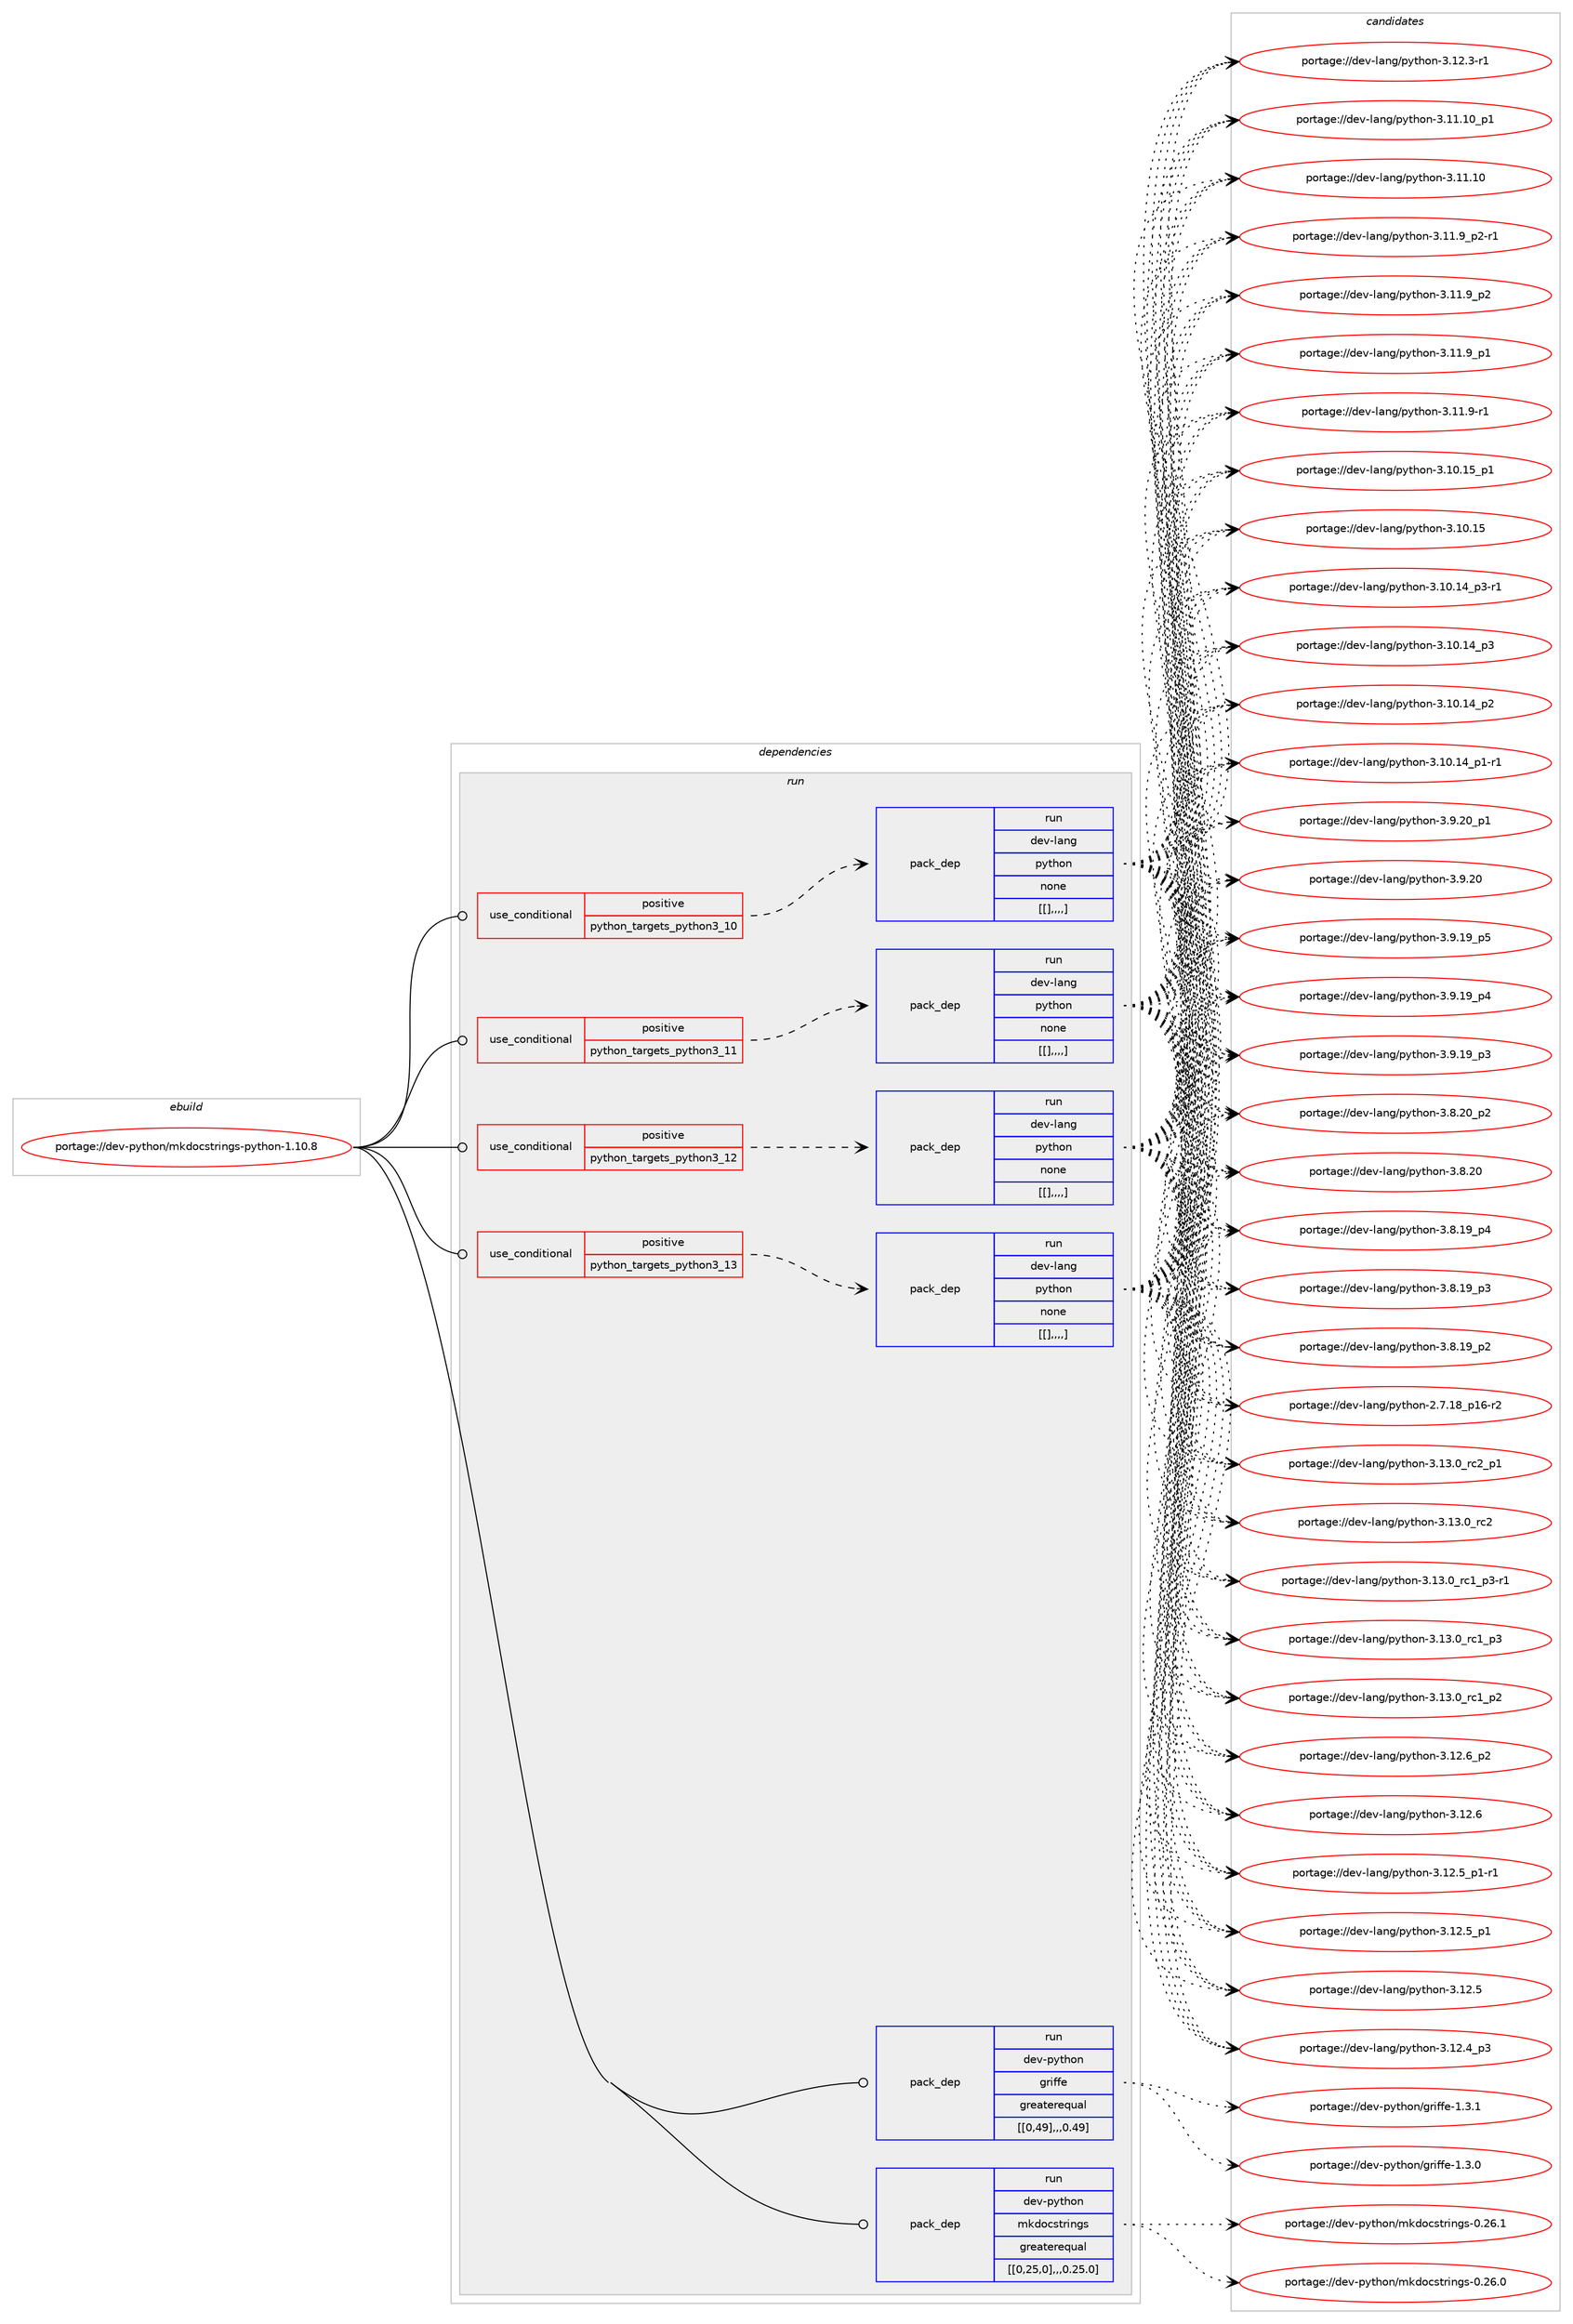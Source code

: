 digraph prolog {

# *************
# Graph options
# *************

newrank=true;
concentrate=true;
compound=true;
graph [rankdir=LR,fontname=Helvetica,fontsize=10,ranksep=1.5];#, ranksep=2.5, nodesep=0.2];
edge  [arrowhead=vee];
node  [fontname=Helvetica,fontsize=10];

# **********
# The ebuild
# **********

subgraph cluster_leftcol {
color=gray;
label=<<i>ebuild</i>>;
id [label="portage://dev-python/mkdocstrings-python-1.10.8", color=red, width=4, href="../dev-python/mkdocstrings-python-1.10.8.svg"];
}

# ****************
# The dependencies
# ****************

subgraph cluster_midcol {
color=gray;
label=<<i>dependencies</i>>;
subgraph cluster_compile {
fillcolor="#eeeeee";
style=filled;
label=<<i>compile</i>>;
}
subgraph cluster_compileandrun {
fillcolor="#eeeeee";
style=filled;
label=<<i>compile and run</i>>;
}
subgraph cluster_run {
fillcolor="#eeeeee";
style=filled;
label=<<i>run</i>>;
subgraph cond36197 {
dependency153675 [label=<<TABLE BORDER="0" CELLBORDER="1" CELLSPACING="0" CELLPADDING="4"><TR><TD ROWSPAN="3" CELLPADDING="10">use_conditional</TD></TR><TR><TD>positive</TD></TR><TR><TD>python_targets_python3_10</TD></TR></TABLE>>, shape=none, color=red];
subgraph pack116264 {
dependency153676 [label=<<TABLE BORDER="0" CELLBORDER="1" CELLSPACING="0" CELLPADDING="4" WIDTH="220"><TR><TD ROWSPAN="6" CELLPADDING="30">pack_dep</TD></TR><TR><TD WIDTH="110">run</TD></TR><TR><TD>dev-lang</TD></TR><TR><TD>python</TD></TR><TR><TD>none</TD></TR><TR><TD>[[],,,,]</TD></TR></TABLE>>, shape=none, color=blue];
}
dependency153675:e -> dependency153676:w [weight=20,style="dashed",arrowhead="vee"];
}
id:e -> dependency153675:w [weight=20,style="solid",arrowhead="odot"];
subgraph cond36198 {
dependency153677 [label=<<TABLE BORDER="0" CELLBORDER="1" CELLSPACING="0" CELLPADDING="4"><TR><TD ROWSPAN="3" CELLPADDING="10">use_conditional</TD></TR><TR><TD>positive</TD></TR><TR><TD>python_targets_python3_11</TD></TR></TABLE>>, shape=none, color=red];
subgraph pack116265 {
dependency153678 [label=<<TABLE BORDER="0" CELLBORDER="1" CELLSPACING="0" CELLPADDING="4" WIDTH="220"><TR><TD ROWSPAN="6" CELLPADDING="30">pack_dep</TD></TR><TR><TD WIDTH="110">run</TD></TR><TR><TD>dev-lang</TD></TR><TR><TD>python</TD></TR><TR><TD>none</TD></TR><TR><TD>[[],,,,]</TD></TR></TABLE>>, shape=none, color=blue];
}
dependency153677:e -> dependency153678:w [weight=20,style="dashed",arrowhead="vee"];
}
id:e -> dependency153677:w [weight=20,style="solid",arrowhead="odot"];
subgraph cond36199 {
dependency153679 [label=<<TABLE BORDER="0" CELLBORDER="1" CELLSPACING="0" CELLPADDING="4"><TR><TD ROWSPAN="3" CELLPADDING="10">use_conditional</TD></TR><TR><TD>positive</TD></TR><TR><TD>python_targets_python3_12</TD></TR></TABLE>>, shape=none, color=red];
subgraph pack116266 {
dependency153680 [label=<<TABLE BORDER="0" CELLBORDER="1" CELLSPACING="0" CELLPADDING="4" WIDTH="220"><TR><TD ROWSPAN="6" CELLPADDING="30">pack_dep</TD></TR><TR><TD WIDTH="110">run</TD></TR><TR><TD>dev-lang</TD></TR><TR><TD>python</TD></TR><TR><TD>none</TD></TR><TR><TD>[[],,,,]</TD></TR></TABLE>>, shape=none, color=blue];
}
dependency153679:e -> dependency153680:w [weight=20,style="dashed",arrowhead="vee"];
}
id:e -> dependency153679:w [weight=20,style="solid",arrowhead="odot"];
subgraph cond36200 {
dependency153681 [label=<<TABLE BORDER="0" CELLBORDER="1" CELLSPACING="0" CELLPADDING="4"><TR><TD ROWSPAN="3" CELLPADDING="10">use_conditional</TD></TR><TR><TD>positive</TD></TR><TR><TD>python_targets_python3_13</TD></TR></TABLE>>, shape=none, color=red];
subgraph pack116267 {
dependency153682 [label=<<TABLE BORDER="0" CELLBORDER="1" CELLSPACING="0" CELLPADDING="4" WIDTH="220"><TR><TD ROWSPAN="6" CELLPADDING="30">pack_dep</TD></TR><TR><TD WIDTH="110">run</TD></TR><TR><TD>dev-lang</TD></TR><TR><TD>python</TD></TR><TR><TD>none</TD></TR><TR><TD>[[],,,,]</TD></TR></TABLE>>, shape=none, color=blue];
}
dependency153681:e -> dependency153682:w [weight=20,style="dashed",arrowhead="vee"];
}
id:e -> dependency153681:w [weight=20,style="solid",arrowhead="odot"];
subgraph pack116268 {
dependency153683 [label=<<TABLE BORDER="0" CELLBORDER="1" CELLSPACING="0" CELLPADDING="4" WIDTH="220"><TR><TD ROWSPAN="6" CELLPADDING="30">pack_dep</TD></TR><TR><TD WIDTH="110">run</TD></TR><TR><TD>dev-python</TD></TR><TR><TD>griffe</TD></TR><TR><TD>greaterequal</TD></TR><TR><TD>[[0,49],,,0.49]</TD></TR></TABLE>>, shape=none, color=blue];
}
id:e -> dependency153683:w [weight=20,style="solid",arrowhead="odot"];
subgraph pack116269 {
dependency153684 [label=<<TABLE BORDER="0" CELLBORDER="1" CELLSPACING="0" CELLPADDING="4" WIDTH="220"><TR><TD ROWSPAN="6" CELLPADDING="30">pack_dep</TD></TR><TR><TD WIDTH="110">run</TD></TR><TR><TD>dev-python</TD></TR><TR><TD>mkdocstrings</TD></TR><TR><TD>greaterequal</TD></TR><TR><TD>[[0,25,0],,,0.25.0]</TD></TR></TABLE>>, shape=none, color=blue];
}
id:e -> dependency153684:w [weight=20,style="solid",arrowhead="odot"];
}
}

# **************
# The candidates
# **************

subgraph cluster_choices {
rank=same;
color=gray;
label=<<i>candidates</i>>;

subgraph choice116264 {
color=black;
nodesep=1;
choice100101118451089711010347112121116104111110455146495146489511499509511249 [label="portage://dev-lang/python-3.13.0_rc2_p1", color=red, width=4,href="../dev-lang/python-3.13.0_rc2_p1.svg"];
choice10010111845108971101034711212111610411111045514649514648951149950 [label="portage://dev-lang/python-3.13.0_rc2", color=red, width=4,href="../dev-lang/python-3.13.0_rc2.svg"];
choice1001011184510897110103471121211161041111104551464951464895114994995112514511449 [label="portage://dev-lang/python-3.13.0_rc1_p3-r1", color=red, width=4,href="../dev-lang/python-3.13.0_rc1_p3-r1.svg"];
choice100101118451089711010347112121116104111110455146495146489511499499511251 [label="portage://dev-lang/python-3.13.0_rc1_p3", color=red, width=4,href="../dev-lang/python-3.13.0_rc1_p3.svg"];
choice100101118451089711010347112121116104111110455146495146489511499499511250 [label="portage://dev-lang/python-3.13.0_rc1_p2", color=red, width=4,href="../dev-lang/python-3.13.0_rc1_p2.svg"];
choice100101118451089711010347112121116104111110455146495046549511250 [label="portage://dev-lang/python-3.12.6_p2", color=red, width=4,href="../dev-lang/python-3.12.6_p2.svg"];
choice10010111845108971101034711212111610411111045514649504654 [label="portage://dev-lang/python-3.12.6", color=red, width=4,href="../dev-lang/python-3.12.6.svg"];
choice1001011184510897110103471121211161041111104551464950465395112494511449 [label="portage://dev-lang/python-3.12.5_p1-r1", color=red, width=4,href="../dev-lang/python-3.12.5_p1-r1.svg"];
choice100101118451089711010347112121116104111110455146495046539511249 [label="portage://dev-lang/python-3.12.5_p1", color=red, width=4,href="../dev-lang/python-3.12.5_p1.svg"];
choice10010111845108971101034711212111610411111045514649504653 [label="portage://dev-lang/python-3.12.5", color=red, width=4,href="../dev-lang/python-3.12.5.svg"];
choice100101118451089711010347112121116104111110455146495046529511251 [label="portage://dev-lang/python-3.12.4_p3", color=red, width=4,href="../dev-lang/python-3.12.4_p3.svg"];
choice100101118451089711010347112121116104111110455146495046514511449 [label="portage://dev-lang/python-3.12.3-r1", color=red, width=4,href="../dev-lang/python-3.12.3-r1.svg"];
choice10010111845108971101034711212111610411111045514649494649489511249 [label="portage://dev-lang/python-3.11.10_p1", color=red, width=4,href="../dev-lang/python-3.11.10_p1.svg"];
choice1001011184510897110103471121211161041111104551464949464948 [label="portage://dev-lang/python-3.11.10", color=red, width=4,href="../dev-lang/python-3.11.10.svg"];
choice1001011184510897110103471121211161041111104551464949465795112504511449 [label="portage://dev-lang/python-3.11.9_p2-r1", color=red, width=4,href="../dev-lang/python-3.11.9_p2-r1.svg"];
choice100101118451089711010347112121116104111110455146494946579511250 [label="portage://dev-lang/python-3.11.9_p2", color=red, width=4,href="../dev-lang/python-3.11.9_p2.svg"];
choice100101118451089711010347112121116104111110455146494946579511249 [label="portage://dev-lang/python-3.11.9_p1", color=red, width=4,href="../dev-lang/python-3.11.9_p1.svg"];
choice100101118451089711010347112121116104111110455146494946574511449 [label="portage://dev-lang/python-3.11.9-r1", color=red, width=4,href="../dev-lang/python-3.11.9-r1.svg"];
choice10010111845108971101034711212111610411111045514649484649539511249 [label="portage://dev-lang/python-3.10.15_p1", color=red, width=4,href="../dev-lang/python-3.10.15_p1.svg"];
choice1001011184510897110103471121211161041111104551464948464953 [label="portage://dev-lang/python-3.10.15", color=red, width=4,href="../dev-lang/python-3.10.15.svg"];
choice100101118451089711010347112121116104111110455146494846495295112514511449 [label="portage://dev-lang/python-3.10.14_p3-r1", color=red, width=4,href="../dev-lang/python-3.10.14_p3-r1.svg"];
choice10010111845108971101034711212111610411111045514649484649529511251 [label="portage://dev-lang/python-3.10.14_p3", color=red, width=4,href="../dev-lang/python-3.10.14_p3.svg"];
choice10010111845108971101034711212111610411111045514649484649529511250 [label="portage://dev-lang/python-3.10.14_p2", color=red, width=4,href="../dev-lang/python-3.10.14_p2.svg"];
choice100101118451089711010347112121116104111110455146494846495295112494511449 [label="portage://dev-lang/python-3.10.14_p1-r1", color=red, width=4,href="../dev-lang/python-3.10.14_p1-r1.svg"];
choice100101118451089711010347112121116104111110455146574650489511249 [label="portage://dev-lang/python-3.9.20_p1", color=red, width=4,href="../dev-lang/python-3.9.20_p1.svg"];
choice10010111845108971101034711212111610411111045514657465048 [label="portage://dev-lang/python-3.9.20", color=red, width=4,href="../dev-lang/python-3.9.20.svg"];
choice100101118451089711010347112121116104111110455146574649579511253 [label="portage://dev-lang/python-3.9.19_p5", color=red, width=4,href="../dev-lang/python-3.9.19_p5.svg"];
choice100101118451089711010347112121116104111110455146574649579511252 [label="portage://dev-lang/python-3.9.19_p4", color=red, width=4,href="../dev-lang/python-3.9.19_p4.svg"];
choice100101118451089711010347112121116104111110455146574649579511251 [label="portage://dev-lang/python-3.9.19_p3", color=red, width=4,href="../dev-lang/python-3.9.19_p3.svg"];
choice100101118451089711010347112121116104111110455146564650489511250 [label="portage://dev-lang/python-3.8.20_p2", color=red, width=4,href="../dev-lang/python-3.8.20_p2.svg"];
choice10010111845108971101034711212111610411111045514656465048 [label="portage://dev-lang/python-3.8.20", color=red, width=4,href="../dev-lang/python-3.8.20.svg"];
choice100101118451089711010347112121116104111110455146564649579511252 [label="portage://dev-lang/python-3.8.19_p4", color=red, width=4,href="../dev-lang/python-3.8.19_p4.svg"];
choice100101118451089711010347112121116104111110455146564649579511251 [label="portage://dev-lang/python-3.8.19_p3", color=red, width=4,href="../dev-lang/python-3.8.19_p3.svg"];
choice100101118451089711010347112121116104111110455146564649579511250 [label="portage://dev-lang/python-3.8.19_p2", color=red, width=4,href="../dev-lang/python-3.8.19_p2.svg"];
choice100101118451089711010347112121116104111110455046554649569511249544511450 [label="portage://dev-lang/python-2.7.18_p16-r2", color=red, width=4,href="../dev-lang/python-2.7.18_p16-r2.svg"];
dependency153676:e -> choice100101118451089711010347112121116104111110455146495146489511499509511249:w [style=dotted,weight="100"];
dependency153676:e -> choice10010111845108971101034711212111610411111045514649514648951149950:w [style=dotted,weight="100"];
dependency153676:e -> choice1001011184510897110103471121211161041111104551464951464895114994995112514511449:w [style=dotted,weight="100"];
dependency153676:e -> choice100101118451089711010347112121116104111110455146495146489511499499511251:w [style=dotted,weight="100"];
dependency153676:e -> choice100101118451089711010347112121116104111110455146495146489511499499511250:w [style=dotted,weight="100"];
dependency153676:e -> choice100101118451089711010347112121116104111110455146495046549511250:w [style=dotted,weight="100"];
dependency153676:e -> choice10010111845108971101034711212111610411111045514649504654:w [style=dotted,weight="100"];
dependency153676:e -> choice1001011184510897110103471121211161041111104551464950465395112494511449:w [style=dotted,weight="100"];
dependency153676:e -> choice100101118451089711010347112121116104111110455146495046539511249:w [style=dotted,weight="100"];
dependency153676:e -> choice10010111845108971101034711212111610411111045514649504653:w [style=dotted,weight="100"];
dependency153676:e -> choice100101118451089711010347112121116104111110455146495046529511251:w [style=dotted,weight="100"];
dependency153676:e -> choice100101118451089711010347112121116104111110455146495046514511449:w [style=dotted,weight="100"];
dependency153676:e -> choice10010111845108971101034711212111610411111045514649494649489511249:w [style=dotted,weight="100"];
dependency153676:e -> choice1001011184510897110103471121211161041111104551464949464948:w [style=dotted,weight="100"];
dependency153676:e -> choice1001011184510897110103471121211161041111104551464949465795112504511449:w [style=dotted,weight="100"];
dependency153676:e -> choice100101118451089711010347112121116104111110455146494946579511250:w [style=dotted,weight="100"];
dependency153676:e -> choice100101118451089711010347112121116104111110455146494946579511249:w [style=dotted,weight="100"];
dependency153676:e -> choice100101118451089711010347112121116104111110455146494946574511449:w [style=dotted,weight="100"];
dependency153676:e -> choice10010111845108971101034711212111610411111045514649484649539511249:w [style=dotted,weight="100"];
dependency153676:e -> choice1001011184510897110103471121211161041111104551464948464953:w [style=dotted,weight="100"];
dependency153676:e -> choice100101118451089711010347112121116104111110455146494846495295112514511449:w [style=dotted,weight="100"];
dependency153676:e -> choice10010111845108971101034711212111610411111045514649484649529511251:w [style=dotted,weight="100"];
dependency153676:e -> choice10010111845108971101034711212111610411111045514649484649529511250:w [style=dotted,weight="100"];
dependency153676:e -> choice100101118451089711010347112121116104111110455146494846495295112494511449:w [style=dotted,weight="100"];
dependency153676:e -> choice100101118451089711010347112121116104111110455146574650489511249:w [style=dotted,weight="100"];
dependency153676:e -> choice10010111845108971101034711212111610411111045514657465048:w [style=dotted,weight="100"];
dependency153676:e -> choice100101118451089711010347112121116104111110455146574649579511253:w [style=dotted,weight="100"];
dependency153676:e -> choice100101118451089711010347112121116104111110455146574649579511252:w [style=dotted,weight="100"];
dependency153676:e -> choice100101118451089711010347112121116104111110455146574649579511251:w [style=dotted,weight="100"];
dependency153676:e -> choice100101118451089711010347112121116104111110455146564650489511250:w [style=dotted,weight="100"];
dependency153676:e -> choice10010111845108971101034711212111610411111045514656465048:w [style=dotted,weight="100"];
dependency153676:e -> choice100101118451089711010347112121116104111110455146564649579511252:w [style=dotted,weight="100"];
dependency153676:e -> choice100101118451089711010347112121116104111110455146564649579511251:w [style=dotted,weight="100"];
dependency153676:e -> choice100101118451089711010347112121116104111110455146564649579511250:w [style=dotted,weight="100"];
dependency153676:e -> choice100101118451089711010347112121116104111110455046554649569511249544511450:w [style=dotted,weight="100"];
}
subgraph choice116265 {
color=black;
nodesep=1;
choice100101118451089711010347112121116104111110455146495146489511499509511249 [label="portage://dev-lang/python-3.13.0_rc2_p1", color=red, width=4,href="../dev-lang/python-3.13.0_rc2_p1.svg"];
choice10010111845108971101034711212111610411111045514649514648951149950 [label="portage://dev-lang/python-3.13.0_rc2", color=red, width=4,href="../dev-lang/python-3.13.0_rc2.svg"];
choice1001011184510897110103471121211161041111104551464951464895114994995112514511449 [label="portage://dev-lang/python-3.13.0_rc1_p3-r1", color=red, width=4,href="../dev-lang/python-3.13.0_rc1_p3-r1.svg"];
choice100101118451089711010347112121116104111110455146495146489511499499511251 [label="portage://dev-lang/python-3.13.0_rc1_p3", color=red, width=4,href="../dev-lang/python-3.13.0_rc1_p3.svg"];
choice100101118451089711010347112121116104111110455146495146489511499499511250 [label="portage://dev-lang/python-3.13.0_rc1_p2", color=red, width=4,href="../dev-lang/python-3.13.0_rc1_p2.svg"];
choice100101118451089711010347112121116104111110455146495046549511250 [label="portage://dev-lang/python-3.12.6_p2", color=red, width=4,href="../dev-lang/python-3.12.6_p2.svg"];
choice10010111845108971101034711212111610411111045514649504654 [label="portage://dev-lang/python-3.12.6", color=red, width=4,href="../dev-lang/python-3.12.6.svg"];
choice1001011184510897110103471121211161041111104551464950465395112494511449 [label="portage://dev-lang/python-3.12.5_p1-r1", color=red, width=4,href="../dev-lang/python-3.12.5_p1-r1.svg"];
choice100101118451089711010347112121116104111110455146495046539511249 [label="portage://dev-lang/python-3.12.5_p1", color=red, width=4,href="../dev-lang/python-3.12.5_p1.svg"];
choice10010111845108971101034711212111610411111045514649504653 [label="portage://dev-lang/python-3.12.5", color=red, width=4,href="../dev-lang/python-3.12.5.svg"];
choice100101118451089711010347112121116104111110455146495046529511251 [label="portage://dev-lang/python-3.12.4_p3", color=red, width=4,href="../dev-lang/python-3.12.4_p3.svg"];
choice100101118451089711010347112121116104111110455146495046514511449 [label="portage://dev-lang/python-3.12.3-r1", color=red, width=4,href="../dev-lang/python-3.12.3-r1.svg"];
choice10010111845108971101034711212111610411111045514649494649489511249 [label="portage://dev-lang/python-3.11.10_p1", color=red, width=4,href="../dev-lang/python-3.11.10_p1.svg"];
choice1001011184510897110103471121211161041111104551464949464948 [label="portage://dev-lang/python-3.11.10", color=red, width=4,href="../dev-lang/python-3.11.10.svg"];
choice1001011184510897110103471121211161041111104551464949465795112504511449 [label="portage://dev-lang/python-3.11.9_p2-r1", color=red, width=4,href="../dev-lang/python-3.11.9_p2-r1.svg"];
choice100101118451089711010347112121116104111110455146494946579511250 [label="portage://dev-lang/python-3.11.9_p2", color=red, width=4,href="../dev-lang/python-3.11.9_p2.svg"];
choice100101118451089711010347112121116104111110455146494946579511249 [label="portage://dev-lang/python-3.11.9_p1", color=red, width=4,href="../dev-lang/python-3.11.9_p1.svg"];
choice100101118451089711010347112121116104111110455146494946574511449 [label="portage://dev-lang/python-3.11.9-r1", color=red, width=4,href="../dev-lang/python-3.11.9-r1.svg"];
choice10010111845108971101034711212111610411111045514649484649539511249 [label="portage://dev-lang/python-3.10.15_p1", color=red, width=4,href="../dev-lang/python-3.10.15_p1.svg"];
choice1001011184510897110103471121211161041111104551464948464953 [label="portage://dev-lang/python-3.10.15", color=red, width=4,href="../dev-lang/python-3.10.15.svg"];
choice100101118451089711010347112121116104111110455146494846495295112514511449 [label="portage://dev-lang/python-3.10.14_p3-r1", color=red, width=4,href="../dev-lang/python-3.10.14_p3-r1.svg"];
choice10010111845108971101034711212111610411111045514649484649529511251 [label="portage://dev-lang/python-3.10.14_p3", color=red, width=4,href="../dev-lang/python-3.10.14_p3.svg"];
choice10010111845108971101034711212111610411111045514649484649529511250 [label="portage://dev-lang/python-3.10.14_p2", color=red, width=4,href="../dev-lang/python-3.10.14_p2.svg"];
choice100101118451089711010347112121116104111110455146494846495295112494511449 [label="portage://dev-lang/python-3.10.14_p1-r1", color=red, width=4,href="../dev-lang/python-3.10.14_p1-r1.svg"];
choice100101118451089711010347112121116104111110455146574650489511249 [label="portage://dev-lang/python-3.9.20_p1", color=red, width=4,href="../dev-lang/python-3.9.20_p1.svg"];
choice10010111845108971101034711212111610411111045514657465048 [label="portage://dev-lang/python-3.9.20", color=red, width=4,href="../dev-lang/python-3.9.20.svg"];
choice100101118451089711010347112121116104111110455146574649579511253 [label="portage://dev-lang/python-3.9.19_p5", color=red, width=4,href="../dev-lang/python-3.9.19_p5.svg"];
choice100101118451089711010347112121116104111110455146574649579511252 [label="portage://dev-lang/python-3.9.19_p4", color=red, width=4,href="../dev-lang/python-3.9.19_p4.svg"];
choice100101118451089711010347112121116104111110455146574649579511251 [label="portage://dev-lang/python-3.9.19_p3", color=red, width=4,href="../dev-lang/python-3.9.19_p3.svg"];
choice100101118451089711010347112121116104111110455146564650489511250 [label="portage://dev-lang/python-3.8.20_p2", color=red, width=4,href="../dev-lang/python-3.8.20_p2.svg"];
choice10010111845108971101034711212111610411111045514656465048 [label="portage://dev-lang/python-3.8.20", color=red, width=4,href="../dev-lang/python-3.8.20.svg"];
choice100101118451089711010347112121116104111110455146564649579511252 [label="portage://dev-lang/python-3.8.19_p4", color=red, width=4,href="../dev-lang/python-3.8.19_p4.svg"];
choice100101118451089711010347112121116104111110455146564649579511251 [label="portage://dev-lang/python-3.8.19_p3", color=red, width=4,href="../dev-lang/python-3.8.19_p3.svg"];
choice100101118451089711010347112121116104111110455146564649579511250 [label="portage://dev-lang/python-3.8.19_p2", color=red, width=4,href="../dev-lang/python-3.8.19_p2.svg"];
choice100101118451089711010347112121116104111110455046554649569511249544511450 [label="portage://dev-lang/python-2.7.18_p16-r2", color=red, width=4,href="../dev-lang/python-2.7.18_p16-r2.svg"];
dependency153678:e -> choice100101118451089711010347112121116104111110455146495146489511499509511249:w [style=dotted,weight="100"];
dependency153678:e -> choice10010111845108971101034711212111610411111045514649514648951149950:w [style=dotted,weight="100"];
dependency153678:e -> choice1001011184510897110103471121211161041111104551464951464895114994995112514511449:w [style=dotted,weight="100"];
dependency153678:e -> choice100101118451089711010347112121116104111110455146495146489511499499511251:w [style=dotted,weight="100"];
dependency153678:e -> choice100101118451089711010347112121116104111110455146495146489511499499511250:w [style=dotted,weight="100"];
dependency153678:e -> choice100101118451089711010347112121116104111110455146495046549511250:w [style=dotted,weight="100"];
dependency153678:e -> choice10010111845108971101034711212111610411111045514649504654:w [style=dotted,weight="100"];
dependency153678:e -> choice1001011184510897110103471121211161041111104551464950465395112494511449:w [style=dotted,weight="100"];
dependency153678:e -> choice100101118451089711010347112121116104111110455146495046539511249:w [style=dotted,weight="100"];
dependency153678:e -> choice10010111845108971101034711212111610411111045514649504653:w [style=dotted,weight="100"];
dependency153678:e -> choice100101118451089711010347112121116104111110455146495046529511251:w [style=dotted,weight="100"];
dependency153678:e -> choice100101118451089711010347112121116104111110455146495046514511449:w [style=dotted,weight="100"];
dependency153678:e -> choice10010111845108971101034711212111610411111045514649494649489511249:w [style=dotted,weight="100"];
dependency153678:e -> choice1001011184510897110103471121211161041111104551464949464948:w [style=dotted,weight="100"];
dependency153678:e -> choice1001011184510897110103471121211161041111104551464949465795112504511449:w [style=dotted,weight="100"];
dependency153678:e -> choice100101118451089711010347112121116104111110455146494946579511250:w [style=dotted,weight="100"];
dependency153678:e -> choice100101118451089711010347112121116104111110455146494946579511249:w [style=dotted,weight="100"];
dependency153678:e -> choice100101118451089711010347112121116104111110455146494946574511449:w [style=dotted,weight="100"];
dependency153678:e -> choice10010111845108971101034711212111610411111045514649484649539511249:w [style=dotted,weight="100"];
dependency153678:e -> choice1001011184510897110103471121211161041111104551464948464953:w [style=dotted,weight="100"];
dependency153678:e -> choice100101118451089711010347112121116104111110455146494846495295112514511449:w [style=dotted,weight="100"];
dependency153678:e -> choice10010111845108971101034711212111610411111045514649484649529511251:w [style=dotted,weight="100"];
dependency153678:e -> choice10010111845108971101034711212111610411111045514649484649529511250:w [style=dotted,weight="100"];
dependency153678:e -> choice100101118451089711010347112121116104111110455146494846495295112494511449:w [style=dotted,weight="100"];
dependency153678:e -> choice100101118451089711010347112121116104111110455146574650489511249:w [style=dotted,weight="100"];
dependency153678:e -> choice10010111845108971101034711212111610411111045514657465048:w [style=dotted,weight="100"];
dependency153678:e -> choice100101118451089711010347112121116104111110455146574649579511253:w [style=dotted,weight="100"];
dependency153678:e -> choice100101118451089711010347112121116104111110455146574649579511252:w [style=dotted,weight="100"];
dependency153678:e -> choice100101118451089711010347112121116104111110455146574649579511251:w [style=dotted,weight="100"];
dependency153678:e -> choice100101118451089711010347112121116104111110455146564650489511250:w [style=dotted,weight="100"];
dependency153678:e -> choice10010111845108971101034711212111610411111045514656465048:w [style=dotted,weight="100"];
dependency153678:e -> choice100101118451089711010347112121116104111110455146564649579511252:w [style=dotted,weight="100"];
dependency153678:e -> choice100101118451089711010347112121116104111110455146564649579511251:w [style=dotted,weight="100"];
dependency153678:e -> choice100101118451089711010347112121116104111110455146564649579511250:w [style=dotted,weight="100"];
dependency153678:e -> choice100101118451089711010347112121116104111110455046554649569511249544511450:w [style=dotted,weight="100"];
}
subgraph choice116266 {
color=black;
nodesep=1;
choice100101118451089711010347112121116104111110455146495146489511499509511249 [label="portage://dev-lang/python-3.13.0_rc2_p1", color=red, width=4,href="../dev-lang/python-3.13.0_rc2_p1.svg"];
choice10010111845108971101034711212111610411111045514649514648951149950 [label="portage://dev-lang/python-3.13.0_rc2", color=red, width=4,href="../dev-lang/python-3.13.0_rc2.svg"];
choice1001011184510897110103471121211161041111104551464951464895114994995112514511449 [label="portage://dev-lang/python-3.13.0_rc1_p3-r1", color=red, width=4,href="../dev-lang/python-3.13.0_rc1_p3-r1.svg"];
choice100101118451089711010347112121116104111110455146495146489511499499511251 [label="portage://dev-lang/python-3.13.0_rc1_p3", color=red, width=4,href="../dev-lang/python-3.13.0_rc1_p3.svg"];
choice100101118451089711010347112121116104111110455146495146489511499499511250 [label="portage://dev-lang/python-3.13.0_rc1_p2", color=red, width=4,href="../dev-lang/python-3.13.0_rc1_p2.svg"];
choice100101118451089711010347112121116104111110455146495046549511250 [label="portage://dev-lang/python-3.12.6_p2", color=red, width=4,href="../dev-lang/python-3.12.6_p2.svg"];
choice10010111845108971101034711212111610411111045514649504654 [label="portage://dev-lang/python-3.12.6", color=red, width=4,href="../dev-lang/python-3.12.6.svg"];
choice1001011184510897110103471121211161041111104551464950465395112494511449 [label="portage://dev-lang/python-3.12.5_p1-r1", color=red, width=4,href="../dev-lang/python-3.12.5_p1-r1.svg"];
choice100101118451089711010347112121116104111110455146495046539511249 [label="portage://dev-lang/python-3.12.5_p1", color=red, width=4,href="../dev-lang/python-3.12.5_p1.svg"];
choice10010111845108971101034711212111610411111045514649504653 [label="portage://dev-lang/python-3.12.5", color=red, width=4,href="../dev-lang/python-3.12.5.svg"];
choice100101118451089711010347112121116104111110455146495046529511251 [label="portage://dev-lang/python-3.12.4_p3", color=red, width=4,href="../dev-lang/python-3.12.4_p3.svg"];
choice100101118451089711010347112121116104111110455146495046514511449 [label="portage://dev-lang/python-3.12.3-r1", color=red, width=4,href="../dev-lang/python-3.12.3-r1.svg"];
choice10010111845108971101034711212111610411111045514649494649489511249 [label="portage://dev-lang/python-3.11.10_p1", color=red, width=4,href="../dev-lang/python-3.11.10_p1.svg"];
choice1001011184510897110103471121211161041111104551464949464948 [label="portage://dev-lang/python-3.11.10", color=red, width=4,href="../dev-lang/python-3.11.10.svg"];
choice1001011184510897110103471121211161041111104551464949465795112504511449 [label="portage://dev-lang/python-3.11.9_p2-r1", color=red, width=4,href="../dev-lang/python-3.11.9_p2-r1.svg"];
choice100101118451089711010347112121116104111110455146494946579511250 [label="portage://dev-lang/python-3.11.9_p2", color=red, width=4,href="../dev-lang/python-3.11.9_p2.svg"];
choice100101118451089711010347112121116104111110455146494946579511249 [label="portage://dev-lang/python-3.11.9_p1", color=red, width=4,href="../dev-lang/python-3.11.9_p1.svg"];
choice100101118451089711010347112121116104111110455146494946574511449 [label="portage://dev-lang/python-3.11.9-r1", color=red, width=4,href="../dev-lang/python-3.11.9-r1.svg"];
choice10010111845108971101034711212111610411111045514649484649539511249 [label="portage://dev-lang/python-3.10.15_p1", color=red, width=4,href="../dev-lang/python-3.10.15_p1.svg"];
choice1001011184510897110103471121211161041111104551464948464953 [label="portage://dev-lang/python-3.10.15", color=red, width=4,href="../dev-lang/python-3.10.15.svg"];
choice100101118451089711010347112121116104111110455146494846495295112514511449 [label="portage://dev-lang/python-3.10.14_p3-r1", color=red, width=4,href="../dev-lang/python-3.10.14_p3-r1.svg"];
choice10010111845108971101034711212111610411111045514649484649529511251 [label="portage://dev-lang/python-3.10.14_p3", color=red, width=4,href="../dev-lang/python-3.10.14_p3.svg"];
choice10010111845108971101034711212111610411111045514649484649529511250 [label="portage://dev-lang/python-3.10.14_p2", color=red, width=4,href="../dev-lang/python-3.10.14_p2.svg"];
choice100101118451089711010347112121116104111110455146494846495295112494511449 [label="portage://dev-lang/python-3.10.14_p1-r1", color=red, width=4,href="../dev-lang/python-3.10.14_p1-r1.svg"];
choice100101118451089711010347112121116104111110455146574650489511249 [label="portage://dev-lang/python-3.9.20_p1", color=red, width=4,href="../dev-lang/python-3.9.20_p1.svg"];
choice10010111845108971101034711212111610411111045514657465048 [label="portage://dev-lang/python-3.9.20", color=red, width=4,href="../dev-lang/python-3.9.20.svg"];
choice100101118451089711010347112121116104111110455146574649579511253 [label="portage://dev-lang/python-3.9.19_p5", color=red, width=4,href="../dev-lang/python-3.9.19_p5.svg"];
choice100101118451089711010347112121116104111110455146574649579511252 [label="portage://dev-lang/python-3.9.19_p4", color=red, width=4,href="../dev-lang/python-3.9.19_p4.svg"];
choice100101118451089711010347112121116104111110455146574649579511251 [label="portage://dev-lang/python-3.9.19_p3", color=red, width=4,href="../dev-lang/python-3.9.19_p3.svg"];
choice100101118451089711010347112121116104111110455146564650489511250 [label="portage://dev-lang/python-3.8.20_p2", color=red, width=4,href="../dev-lang/python-3.8.20_p2.svg"];
choice10010111845108971101034711212111610411111045514656465048 [label="portage://dev-lang/python-3.8.20", color=red, width=4,href="../dev-lang/python-3.8.20.svg"];
choice100101118451089711010347112121116104111110455146564649579511252 [label="portage://dev-lang/python-3.8.19_p4", color=red, width=4,href="../dev-lang/python-3.8.19_p4.svg"];
choice100101118451089711010347112121116104111110455146564649579511251 [label="portage://dev-lang/python-3.8.19_p3", color=red, width=4,href="../dev-lang/python-3.8.19_p3.svg"];
choice100101118451089711010347112121116104111110455146564649579511250 [label="portage://dev-lang/python-3.8.19_p2", color=red, width=4,href="../dev-lang/python-3.8.19_p2.svg"];
choice100101118451089711010347112121116104111110455046554649569511249544511450 [label="portage://dev-lang/python-2.7.18_p16-r2", color=red, width=4,href="../dev-lang/python-2.7.18_p16-r2.svg"];
dependency153680:e -> choice100101118451089711010347112121116104111110455146495146489511499509511249:w [style=dotted,weight="100"];
dependency153680:e -> choice10010111845108971101034711212111610411111045514649514648951149950:w [style=dotted,weight="100"];
dependency153680:e -> choice1001011184510897110103471121211161041111104551464951464895114994995112514511449:w [style=dotted,weight="100"];
dependency153680:e -> choice100101118451089711010347112121116104111110455146495146489511499499511251:w [style=dotted,weight="100"];
dependency153680:e -> choice100101118451089711010347112121116104111110455146495146489511499499511250:w [style=dotted,weight="100"];
dependency153680:e -> choice100101118451089711010347112121116104111110455146495046549511250:w [style=dotted,weight="100"];
dependency153680:e -> choice10010111845108971101034711212111610411111045514649504654:w [style=dotted,weight="100"];
dependency153680:e -> choice1001011184510897110103471121211161041111104551464950465395112494511449:w [style=dotted,weight="100"];
dependency153680:e -> choice100101118451089711010347112121116104111110455146495046539511249:w [style=dotted,weight="100"];
dependency153680:e -> choice10010111845108971101034711212111610411111045514649504653:w [style=dotted,weight="100"];
dependency153680:e -> choice100101118451089711010347112121116104111110455146495046529511251:w [style=dotted,weight="100"];
dependency153680:e -> choice100101118451089711010347112121116104111110455146495046514511449:w [style=dotted,weight="100"];
dependency153680:e -> choice10010111845108971101034711212111610411111045514649494649489511249:w [style=dotted,weight="100"];
dependency153680:e -> choice1001011184510897110103471121211161041111104551464949464948:w [style=dotted,weight="100"];
dependency153680:e -> choice1001011184510897110103471121211161041111104551464949465795112504511449:w [style=dotted,weight="100"];
dependency153680:e -> choice100101118451089711010347112121116104111110455146494946579511250:w [style=dotted,weight="100"];
dependency153680:e -> choice100101118451089711010347112121116104111110455146494946579511249:w [style=dotted,weight="100"];
dependency153680:e -> choice100101118451089711010347112121116104111110455146494946574511449:w [style=dotted,weight="100"];
dependency153680:e -> choice10010111845108971101034711212111610411111045514649484649539511249:w [style=dotted,weight="100"];
dependency153680:e -> choice1001011184510897110103471121211161041111104551464948464953:w [style=dotted,weight="100"];
dependency153680:e -> choice100101118451089711010347112121116104111110455146494846495295112514511449:w [style=dotted,weight="100"];
dependency153680:e -> choice10010111845108971101034711212111610411111045514649484649529511251:w [style=dotted,weight="100"];
dependency153680:e -> choice10010111845108971101034711212111610411111045514649484649529511250:w [style=dotted,weight="100"];
dependency153680:e -> choice100101118451089711010347112121116104111110455146494846495295112494511449:w [style=dotted,weight="100"];
dependency153680:e -> choice100101118451089711010347112121116104111110455146574650489511249:w [style=dotted,weight="100"];
dependency153680:e -> choice10010111845108971101034711212111610411111045514657465048:w [style=dotted,weight="100"];
dependency153680:e -> choice100101118451089711010347112121116104111110455146574649579511253:w [style=dotted,weight="100"];
dependency153680:e -> choice100101118451089711010347112121116104111110455146574649579511252:w [style=dotted,weight="100"];
dependency153680:e -> choice100101118451089711010347112121116104111110455146574649579511251:w [style=dotted,weight="100"];
dependency153680:e -> choice100101118451089711010347112121116104111110455146564650489511250:w [style=dotted,weight="100"];
dependency153680:e -> choice10010111845108971101034711212111610411111045514656465048:w [style=dotted,weight="100"];
dependency153680:e -> choice100101118451089711010347112121116104111110455146564649579511252:w [style=dotted,weight="100"];
dependency153680:e -> choice100101118451089711010347112121116104111110455146564649579511251:w [style=dotted,weight="100"];
dependency153680:e -> choice100101118451089711010347112121116104111110455146564649579511250:w [style=dotted,weight="100"];
dependency153680:e -> choice100101118451089711010347112121116104111110455046554649569511249544511450:w [style=dotted,weight="100"];
}
subgraph choice116267 {
color=black;
nodesep=1;
choice100101118451089711010347112121116104111110455146495146489511499509511249 [label="portage://dev-lang/python-3.13.0_rc2_p1", color=red, width=4,href="../dev-lang/python-3.13.0_rc2_p1.svg"];
choice10010111845108971101034711212111610411111045514649514648951149950 [label="portage://dev-lang/python-3.13.0_rc2", color=red, width=4,href="../dev-lang/python-3.13.0_rc2.svg"];
choice1001011184510897110103471121211161041111104551464951464895114994995112514511449 [label="portage://dev-lang/python-3.13.0_rc1_p3-r1", color=red, width=4,href="../dev-lang/python-3.13.0_rc1_p3-r1.svg"];
choice100101118451089711010347112121116104111110455146495146489511499499511251 [label="portage://dev-lang/python-3.13.0_rc1_p3", color=red, width=4,href="../dev-lang/python-3.13.0_rc1_p3.svg"];
choice100101118451089711010347112121116104111110455146495146489511499499511250 [label="portage://dev-lang/python-3.13.0_rc1_p2", color=red, width=4,href="../dev-lang/python-3.13.0_rc1_p2.svg"];
choice100101118451089711010347112121116104111110455146495046549511250 [label="portage://dev-lang/python-3.12.6_p2", color=red, width=4,href="../dev-lang/python-3.12.6_p2.svg"];
choice10010111845108971101034711212111610411111045514649504654 [label="portage://dev-lang/python-3.12.6", color=red, width=4,href="../dev-lang/python-3.12.6.svg"];
choice1001011184510897110103471121211161041111104551464950465395112494511449 [label="portage://dev-lang/python-3.12.5_p1-r1", color=red, width=4,href="../dev-lang/python-3.12.5_p1-r1.svg"];
choice100101118451089711010347112121116104111110455146495046539511249 [label="portage://dev-lang/python-3.12.5_p1", color=red, width=4,href="../dev-lang/python-3.12.5_p1.svg"];
choice10010111845108971101034711212111610411111045514649504653 [label="portage://dev-lang/python-3.12.5", color=red, width=4,href="../dev-lang/python-3.12.5.svg"];
choice100101118451089711010347112121116104111110455146495046529511251 [label="portage://dev-lang/python-3.12.4_p3", color=red, width=4,href="../dev-lang/python-3.12.4_p3.svg"];
choice100101118451089711010347112121116104111110455146495046514511449 [label="portage://dev-lang/python-3.12.3-r1", color=red, width=4,href="../dev-lang/python-3.12.3-r1.svg"];
choice10010111845108971101034711212111610411111045514649494649489511249 [label="portage://dev-lang/python-3.11.10_p1", color=red, width=4,href="../dev-lang/python-3.11.10_p1.svg"];
choice1001011184510897110103471121211161041111104551464949464948 [label="portage://dev-lang/python-3.11.10", color=red, width=4,href="../dev-lang/python-3.11.10.svg"];
choice1001011184510897110103471121211161041111104551464949465795112504511449 [label="portage://dev-lang/python-3.11.9_p2-r1", color=red, width=4,href="../dev-lang/python-3.11.9_p2-r1.svg"];
choice100101118451089711010347112121116104111110455146494946579511250 [label="portage://dev-lang/python-3.11.9_p2", color=red, width=4,href="../dev-lang/python-3.11.9_p2.svg"];
choice100101118451089711010347112121116104111110455146494946579511249 [label="portage://dev-lang/python-3.11.9_p1", color=red, width=4,href="../dev-lang/python-3.11.9_p1.svg"];
choice100101118451089711010347112121116104111110455146494946574511449 [label="portage://dev-lang/python-3.11.9-r1", color=red, width=4,href="../dev-lang/python-3.11.9-r1.svg"];
choice10010111845108971101034711212111610411111045514649484649539511249 [label="portage://dev-lang/python-3.10.15_p1", color=red, width=4,href="../dev-lang/python-3.10.15_p1.svg"];
choice1001011184510897110103471121211161041111104551464948464953 [label="portage://dev-lang/python-3.10.15", color=red, width=4,href="../dev-lang/python-3.10.15.svg"];
choice100101118451089711010347112121116104111110455146494846495295112514511449 [label="portage://dev-lang/python-3.10.14_p3-r1", color=red, width=4,href="../dev-lang/python-3.10.14_p3-r1.svg"];
choice10010111845108971101034711212111610411111045514649484649529511251 [label="portage://dev-lang/python-3.10.14_p3", color=red, width=4,href="../dev-lang/python-3.10.14_p3.svg"];
choice10010111845108971101034711212111610411111045514649484649529511250 [label="portage://dev-lang/python-3.10.14_p2", color=red, width=4,href="../dev-lang/python-3.10.14_p2.svg"];
choice100101118451089711010347112121116104111110455146494846495295112494511449 [label="portage://dev-lang/python-3.10.14_p1-r1", color=red, width=4,href="../dev-lang/python-3.10.14_p1-r1.svg"];
choice100101118451089711010347112121116104111110455146574650489511249 [label="portage://dev-lang/python-3.9.20_p1", color=red, width=4,href="../dev-lang/python-3.9.20_p1.svg"];
choice10010111845108971101034711212111610411111045514657465048 [label="portage://dev-lang/python-3.9.20", color=red, width=4,href="../dev-lang/python-3.9.20.svg"];
choice100101118451089711010347112121116104111110455146574649579511253 [label="portage://dev-lang/python-3.9.19_p5", color=red, width=4,href="../dev-lang/python-3.9.19_p5.svg"];
choice100101118451089711010347112121116104111110455146574649579511252 [label="portage://dev-lang/python-3.9.19_p4", color=red, width=4,href="../dev-lang/python-3.9.19_p4.svg"];
choice100101118451089711010347112121116104111110455146574649579511251 [label="portage://dev-lang/python-3.9.19_p3", color=red, width=4,href="../dev-lang/python-3.9.19_p3.svg"];
choice100101118451089711010347112121116104111110455146564650489511250 [label="portage://dev-lang/python-3.8.20_p2", color=red, width=4,href="../dev-lang/python-3.8.20_p2.svg"];
choice10010111845108971101034711212111610411111045514656465048 [label="portage://dev-lang/python-3.8.20", color=red, width=4,href="../dev-lang/python-3.8.20.svg"];
choice100101118451089711010347112121116104111110455146564649579511252 [label="portage://dev-lang/python-3.8.19_p4", color=red, width=4,href="../dev-lang/python-3.8.19_p4.svg"];
choice100101118451089711010347112121116104111110455146564649579511251 [label="portage://dev-lang/python-3.8.19_p3", color=red, width=4,href="../dev-lang/python-3.8.19_p3.svg"];
choice100101118451089711010347112121116104111110455146564649579511250 [label="portage://dev-lang/python-3.8.19_p2", color=red, width=4,href="../dev-lang/python-3.8.19_p2.svg"];
choice100101118451089711010347112121116104111110455046554649569511249544511450 [label="portage://dev-lang/python-2.7.18_p16-r2", color=red, width=4,href="../dev-lang/python-2.7.18_p16-r2.svg"];
dependency153682:e -> choice100101118451089711010347112121116104111110455146495146489511499509511249:w [style=dotted,weight="100"];
dependency153682:e -> choice10010111845108971101034711212111610411111045514649514648951149950:w [style=dotted,weight="100"];
dependency153682:e -> choice1001011184510897110103471121211161041111104551464951464895114994995112514511449:w [style=dotted,weight="100"];
dependency153682:e -> choice100101118451089711010347112121116104111110455146495146489511499499511251:w [style=dotted,weight="100"];
dependency153682:e -> choice100101118451089711010347112121116104111110455146495146489511499499511250:w [style=dotted,weight="100"];
dependency153682:e -> choice100101118451089711010347112121116104111110455146495046549511250:w [style=dotted,weight="100"];
dependency153682:e -> choice10010111845108971101034711212111610411111045514649504654:w [style=dotted,weight="100"];
dependency153682:e -> choice1001011184510897110103471121211161041111104551464950465395112494511449:w [style=dotted,weight="100"];
dependency153682:e -> choice100101118451089711010347112121116104111110455146495046539511249:w [style=dotted,weight="100"];
dependency153682:e -> choice10010111845108971101034711212111610411111045514649504653:w [style=dotted,weight="100"];
dependency153682:e -> choice100101118451089711010347112121116104111110455146495046529511251:w [style=dotted,weight="100"];
dependency153682:e -> choice100101118451089711010347112121116104111110455146495046514511449:w [style=dotted,weight="100"];
dependency153682:e -> choice10010111845108971101034711212111610411111045514649494649489511249:w [style=dotted,weight="100"];
dependency153682:e -> choice1001011184510897110103471121211161041111104551464949464948:w [style=dotted,weight="100"];
dependency153682:e -> choice1001011184510897110103471121211161041111104551464949465795112504511449:w [style=dotted,weight="100"];
dependency153682:e -> choice100101118451089711010347112121116104111110455146494946579511250:w [style=dotted,weight="100"];
dependency153682:e -> choice100101118451089711010347112121116104111110455146494946579511249:w [style=dotted,weight="100"];
dependency153682:e -> choice100101118451089711010347112121116104111110455146494946574511449:w [style=dotted,weight="100"];
dependency153682:e -> choice10010111845108971101034711212111610411111045514649484649539511249:w [style=dotted,weight="100"];
dependency153682:e -> choice1001011184510897110103471121211161041111104551464948464953:w [style=dotted,weight="100"];
dependency153682:e -> choice100101118451089711010347112121116104111110455146494846495295112514511449:w [style=dotted,weight="100"];
dependency153682:e -> choice10010111845108971101034711212111610411111045514649484649529511251:w [style=dotted,weight="100"];
dependency153682:e -> choice10010111845108971101034711212111610411111045514649484649529511250:w [style=dotted,weight="100"];
dependency153682:e -> choice100101118451089711010347112121116104111110455146494846495295112494511449:w [style=dotted,weight="100"];
dependency153682:e -> choice100101118451089711010347112121116104111110455146574650489511249:w [style=dotted,weight="100"];
dependency153682:e -> choice10010111845108971101034711212111610411111045514657465048:w [style=dotted,weight="100"];
dependency153682:e -> choice100101118451089711010347112121116104111110455146574649579511253:w [style=dotted,weight="100"];
dependency153682:e -> choice100101118451089711010347112121116104111110455146574649579511252:w [style=dotted,weight="100"];
dependency153682:e -> choice100101118451089711010347112121116104111110455146574649579511251:w [style=dotted,weight="100"];
dependency153682:e -> choice100101118451089711010347112121116104111110455146564650489511250:w [style=dotted,weight="100"];
dependency153682:e -> choice10010111845108971101034711212111610411111045514656465048:w [style=dotted,weight="100"];
dependency153682:e -> choice100101118451089711010347112121116104111110455146564649579511252:w [style=dotted,weight="100"];
dependency153682:e -> choice100101118451089711010347112121116104111110455146564649579511251:w [style=dotted,weight="100"];
dependency153682:e -> choice100101118451089711010347112121116104111110455146564649579511250:w [style=dotted,weight="100"];
dependency153682:e -> choice100101118451089711010347112121116104111110455046554649569511249544511450:w [style=dotted,weight="100"];
}
subgraph choice116268 {
color=black;
nodesep=1;
choice1001011184511212111610411111047103114105102102101454946514649 [label="portage://dev-python/griffe-1.3.1", color=red, width=4,href="../dev-python/griffe-1.3.1.svg"];
choice1001011184511212111610411111047103114105102102101454946514648 [label="portage://dev-python/griffe-1.3.0", color=red, width=4,href="../dev-python/griffe-1.3.0.svg"];
dependency153683:e -> choice1001011184511212111610411111047103114105102102101454946514649:w [style=dotted,weight="100"];
dependency153683:e -> choice1001011184511212111610411111047103114105102102101454946514648:w [style=dotted,weight="100"];
}
subgraph choice116269 {
color=black;
nodesep=1;
choice10010111845112121116104111110471091071001119911511611410511010311545484650544649 [label="portage://dev-python/mkdocstrings-0.26.1", color=red, width=4,href="../dev-python/mkdocstrings-0.26.1.svg"];
choice10010111845112121116104111110471091071001119911511611410511010311545484650544648 [label="portage://dev-python/mkdocstrings-0.26.0", color=red, width=4,href="../dev-python/mkdocstrings-0.26.0.svg"];
dependency153684:e -> choice10010111845112121116104111110471091071001119911511611410511010311545484650544649:w [style=dotted,weight="100"];
dependency153684:e -> choice10010111845112121116104111110471091071001119911511611410511010311545484650544648:w [style=dotted,weight="100"];
}
}

}
